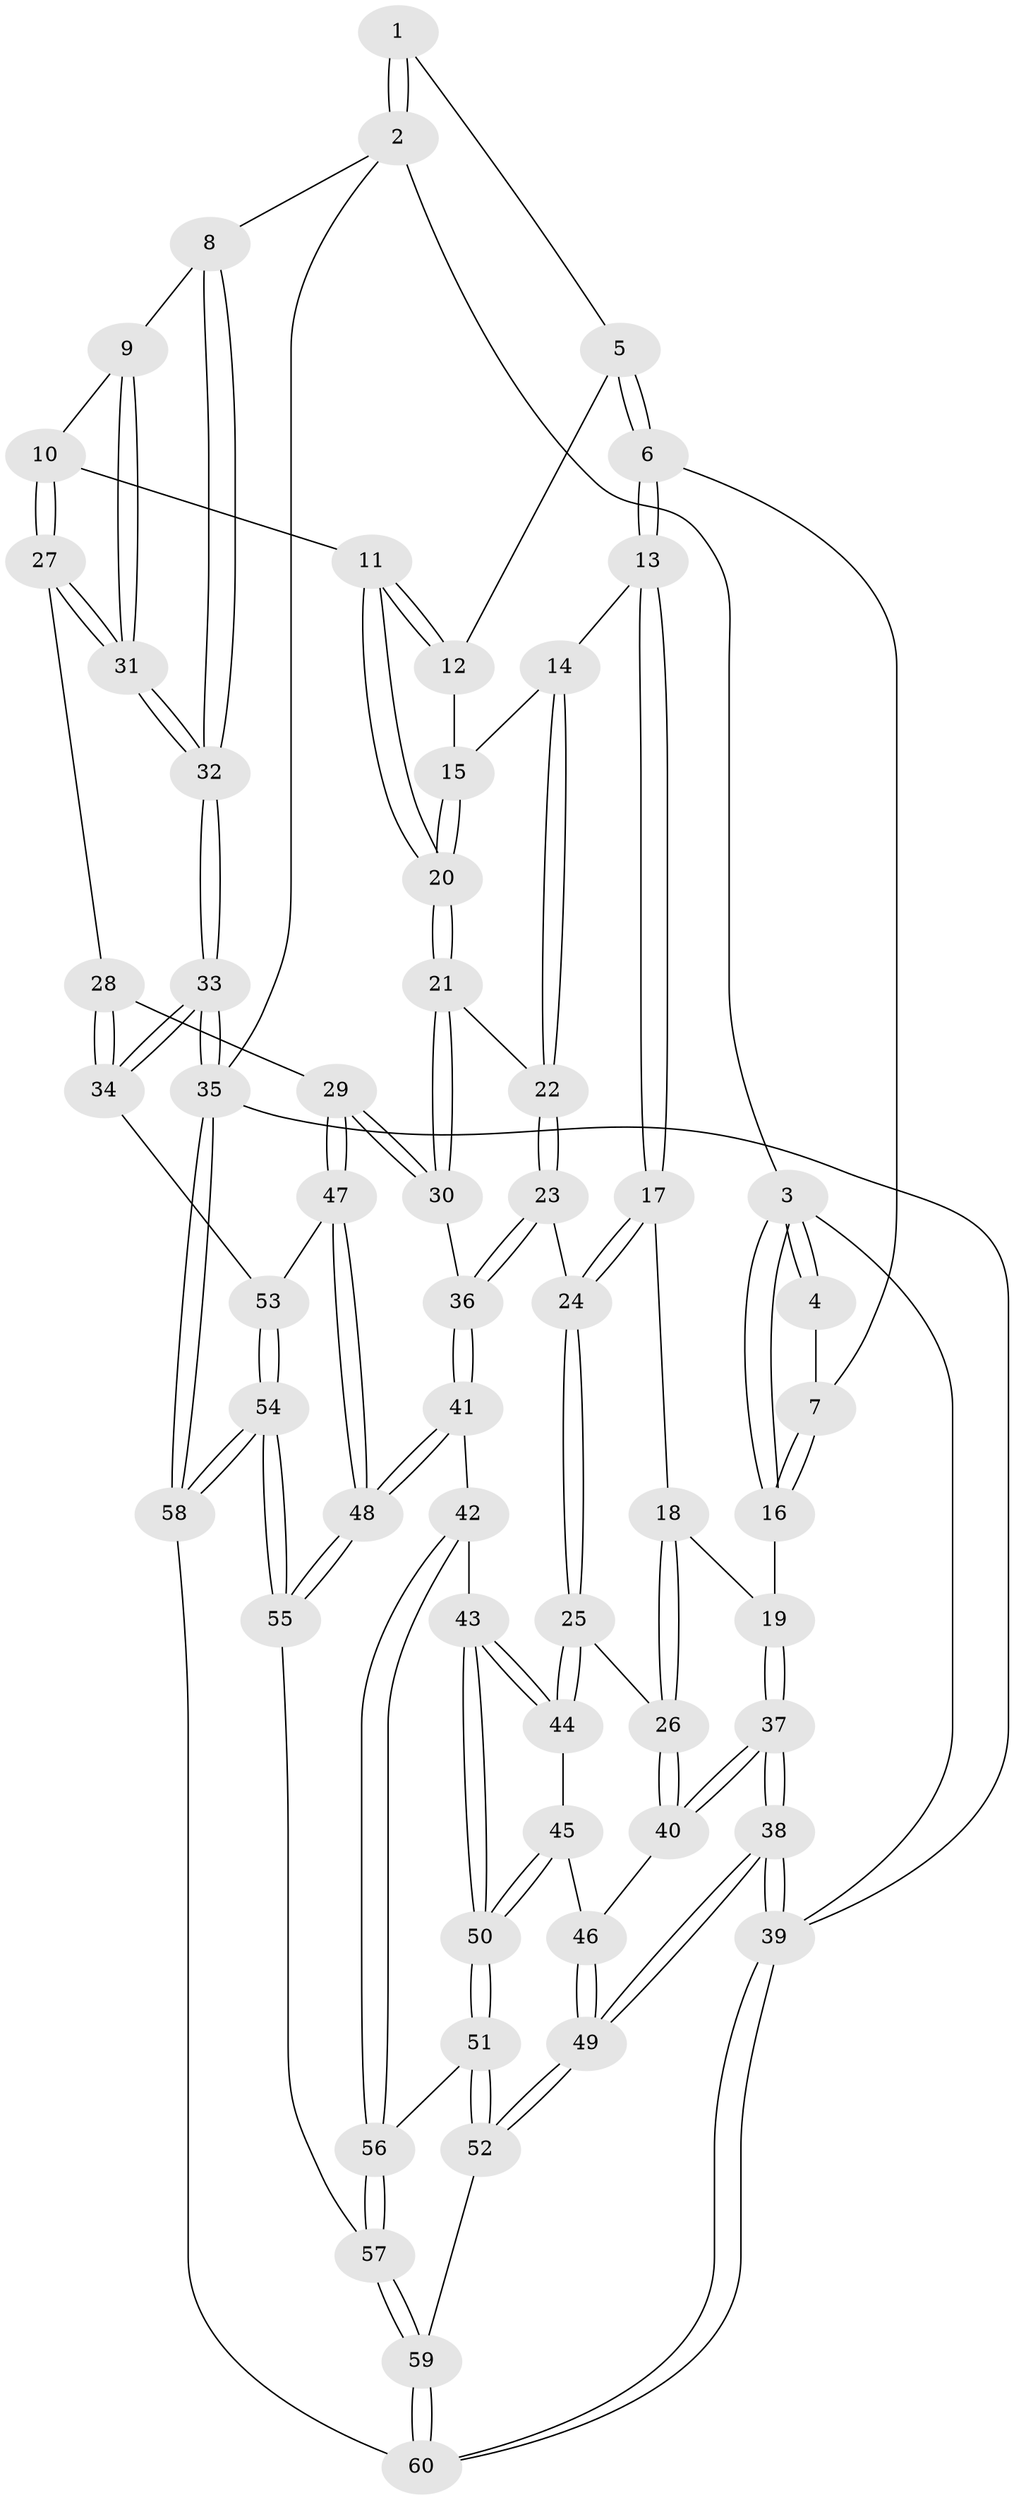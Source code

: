 // Generated by graph-tools (version 1.1) at 2025/17/03/09/25 04:17:16]
// undirected, 60 vertices, 147 edges
graph export_dot {
graph [start="1"]
  node [color=gray90,style=filled];
  1 [pos="+0.9038551025590729+0"];
  2 [pos="+1+0"];
  3 [pos="+0+0"];
  4 [pos="+0.3448447247950908+0"];
  5 [pos="+0.8249143541757098+0"];
  6 [pos="+0.39179806250953053+0.21120923202975475"];
  7 [pos="+0.37132753765664034+0.15739515006201113"];
  8 [pos="+1+0.09820924208638114"];
  9 [pos="+0.8696910421026508+0.3562459417742068"];
  10 [pos="+0.8492747193676501+0.35906521223465976"];
  11 [pos="+0.7564745777724934+0.31595454677169077"];
  12 [pos="+0.8246062695980547+0"];
  13 [pos="+0.3910700822715515+0.23487100101161623"];
  14 [pos="+0.47651509516520907+0.27714947314144844"];
  15 [pos="+0.569678748875537+0.3005415466278865"];
  16 [pos="+0+0"];
  17 [pos="+0.369732094154544+0.25530665490116206"];
  18 [pos="+0.20959707639091876+0.2560683759562068"];
  19 [pos="+0+0.19785179320676172"];
  20 [pos="+0.6569502029258072+0.35283701614956575"];
  21 [pos="+0.6545125449832551+0.42653772456079597"];
  22 [pos="+0.5124548522548144+0.5035239606579219"];
  23 [pos="+0.4942066903854734+0.5365549419296484"];
  24 [pos="+0.34181034250106146+0.3451987309603012"];
  25 [pos="+0.26339378931927615+0.4916556587622968"];
  26 [pos="+0.0982648937263961+0.4975669717754354"];
  27 [pos="+0.8327168167386876+0.4558219877244506"];
  28 [pos="+0.8316092640002396+0.45814890887356624"];
  29 [pos="+0.7364688734890129+0.6000322115322491"];
  30 [pos="+0.702515725588542+0.561063573414726"];
  31 [pos="+1+0.5615047571237178"];
  32 [pos="+1+0.6730453402647179"];
  33 [pos="+1+0.6829769043416137"];
  34 [pos="+0.9982490130166971+0.6583800223856848"];
  35 [pos="+1+1"];
  36 [pos="+0.4901883576584033+0.5637049185036254"];
  37 [pos="+0+0.4521829923947909"];
  38 [pos="+0+1"];
  39 [pos="+0+1"];
  40 [pos="+0.07090350786803012+0.5013950923850613"];
  41 [pos="+0.44319860662807775+0.6280364793951597"];
  42 [pos="+0.39895432283418275+0.6409625608221585"];
  43 [pos="+0.37831451841856345+0.6330261105325155"];
  44 [pos="+0.2798740012893795+0.5196146212388965"];
  45 [pos="+0.18894888471619564+0.6752808279924013"];
  46 [pos="+0.12649021147645356+0.6469787383251714"];
  47 [pos="+0.7409677188962845+0.6131902574917782"];
  48 [pos="+0.6017573016303809+0.7205271177221906"];
  49 [pos="+0.025630468529681465+0.8977924391507608"];
  50 [pos="+0.2312480649898443+0.7380467971577059"];
  51 [pos="+0.22537787148834246+0.7541603526838422"];
  52 [pos="+0.08404928079045351+0.8777606384417851"];
  53 [pos="+0.7652358839121248+0.6286182897199099"];
  54 [pos="+0.7720544569834377+0.9532071424079339"];
  55 [pos="+0.595200559087965+0.8452060499362204"];
  56 [pos="+0.4097237247356878+0.8882030705962002"];
  57 [pos="+0.4169749866049305+0.9103068016902042"];
  58 [pos="+1+1"];
  59 [pos="+0.40991056338252346+0.9257962134866136"];
  60 [pos="+0.4057912672171177+1"];
  1 -- 2;
  1 -- 2;
  1 -- 5;
  2 -- 3;
  2 -- 8;
  2 -- 35;
  3 -- 4;
  3 -- 4;
  3 -- 16;
  3 -- 16;
  3 -- 39;
  4 -- 7;
  5 -- 6;
  5 -- 6;
  5 -- 12;
  6 -- 7;
  6 -- 13;
  6 -- 13;
  7 -- 16;
  7 -- 16;
  8 -- 9;
  8 -- 32;
  8 -- 32;
  9 -- 10;
  9 -- 31;
  9 -- 31;
  10 -- 11;
  10 -- 27;
  10 -- 27;
  11 -- 12;
  11 -- 12;
  11 -- 20;
  11 -- 20;
  12 -- 15;
  13 -- 14;
  13 -- 17;
  13 -- 17;
  14 -- 15;
  14 -- 22;
  14 -- 22;
  15 -- 20;
  15 -- 20;
  16 -- 19;
  17 -- 18;
  17 -- 24;
  17 -- 24;
  18 -- 19;
  18 -- 26;
  18 -- 26;
  19 -- 37;
  19 -- 37;
  20 -- 21;
  20 -- 21;
  21 -- 22;
  21 -- 30;
  21 -- 30;
  22 -- 23;
  22 -- 23;
  23 -- 24;
  23 -- 36;
  23 -- 36;
  24 -- 25;
  24 -- 25;
  25 -- 26;
  25 -- 44;
  25 -- 44;
  26 -- 40;
  26 -- 40;
  27 -- 28;
  27 -- 31;
  27 -- 31;
  28 -- 29;
  28 -- 34;
  28 -- 34;
  29 -- 30;
  29 -- 30;
  29 -- 47;
  29 -- 47;
  30 -- 36;
  31 -- 32;
  31 -- 32;
  32 -- 33;
  32 -- 33;
  33 -- 34;
  33 -- 34;
  33 -- 35;
  33 -- 35;
  34 -- 53;
  35 -- 58;
  35 -- 58;
  35 -- 39;
  36 -- 41;
  36 -- 41;
  37 -- 38;
  37 -- 38;
  37 -- 40;
  37 -- 40;
  38 -- 39;
  38 -- 39;
  38 -- 49;
  38 -- 49;
  39 -- 60;
  39 -- 60;
  40 -- 46;
  41 -- 42;
  41 -- 48;
  41 -- 48;
  42 -- 43;
  42 -- 56;
  42 -- 56;
  43 -- 44;
  43 -- 44;
  43 -- 50;
  43 -- 50;
  44 -- 45;
  45 -- 46;
  45 -- 50;
  45 -- 50;
  46 -- 49;
  46 -- 49;
  47 -- 48;
  47 -- 48;
  47 -- 53;
  48 -- 55;
  48 -- 55;
  49 -- 52;
  49 -- 52;
  50 -- 51;
  50 -- 51;
  51 -- 52;
  51 -- 52;
  51 -- 56;
  52 -- 59;
  53 -- 54;
  53 -- 54;
  54 -- 55;
  54 -- 55;
  54 -- 58;
  54 -- 58;
  55 -- 57;
  56 -- 57;
  56 -- 57;
  57 -- 59;
  57 -- 59;
  58 -- 60;
  59 -- 60;
  59 -- 60;
}
